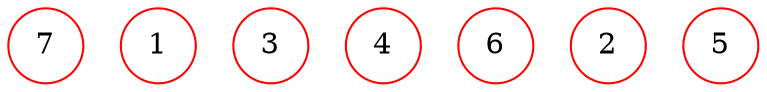 graph G {
  7 [shape=circle, color="#FF0000", label="7", ];
  1 [shape=circle, color="#FF0000", label="1", ];
  3 [shape=circle, color="#FF0000", label="3", ];
  4 [shape=circle, color="#FF0000", label="4", ];
  6 [shape=circle, color="#FF0000", label="6", ];
  2 [shape=circle, color="#FF0000", label="2", ];
  5 [shape=circle, color="#FF0000", label="5", ];
  
  
  
  }